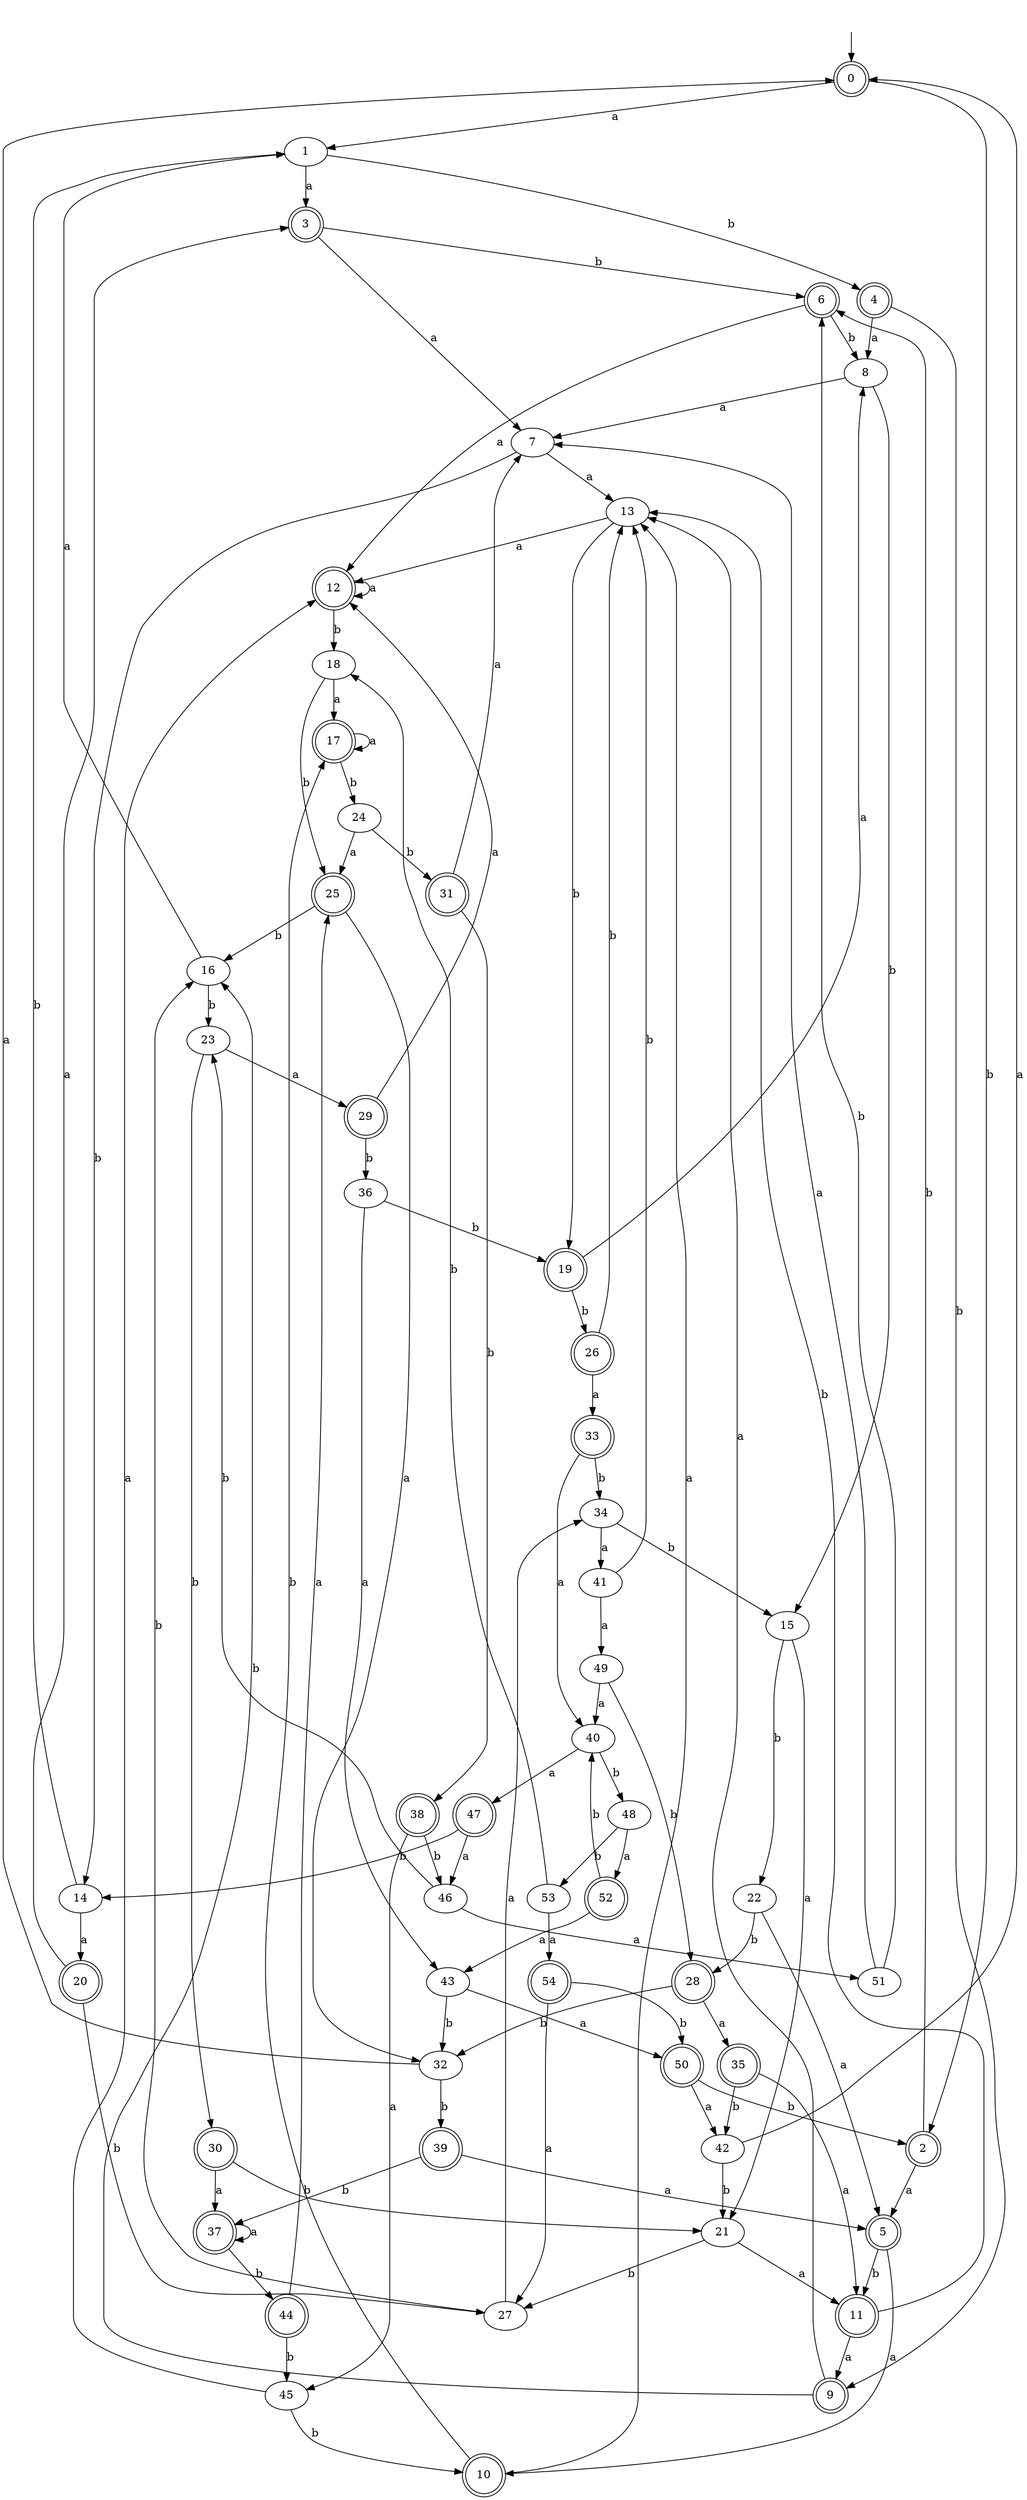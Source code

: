 digraph RandomDFA {
  __start0 [label="", shape=none];
  __start0 -> 0 [label=""];
  0 [shape=circle] [shape=doublecircle]
  0 -> 1 [label="a"]
  0 -> 2 [label="b"]
  1
  1 -> 3 [label="a"]
  1 -> 4 [label="b"]
  2 [shape=doublecircle]
  2 -> 5 [label="a"]
  2 -> 6 [label="b"]
  3 [shape=doublecircle]
  3 -> 7 [label="a"]
  3 -> 6 [label="b"]
  4 [shape=doublecircle]
  4 -> 8 [label="a"]
  4 -> 9 [label="b"]
  5 [shape=doublecircle]
  5 -> 10 [label="a"]
  5 -> 11 [label="b"]
  6 [shape=doublecircle]
  6 -> 12 [label="a"]
  6 -> 8 [label="b"]
  7
  7 -> 13 [label="a"]
  7 -> 14 [label="b"]
  8
  8 -> 7 [label="a"]
  8 -> 15 [label="b"]
  9 [shape=doublecircle]
  9 -> 13 [label="a"]
  9 -> 16 [label="b"]
  10 [shape=doublecircle]
  10 -> 13 [label="a"]
  10 -> 17 [label="b"]
  11 [shape=doublecircle]
  11 -> 9 [label="a"]
  11 -> 13 [label="b"]
  12 [shape=doublecircle]
  12 -> 12 [label="a"]
  12 -> 18 [label="b"]
  13
  13 -> 12 [label="a"]
  13 -> 19 [label="b"]
  14
  14 -> 20 [label="a"]
  14 -> 1 [label="b"]
  15
  15 -> 21 [label="a"]
  15 -> 22 [label="b"]
  16
  16 -> 1 [label="a"]
  16 -> 23 [label="b"]
  17 [shape=doublecircle]
  17 -> 17 [label="a"]
  17 -> 24 [label="b"]
  18
  18 -> 17 [label="a"]
  18 -> 25 [label="b"]
  19 [shape=doublecircle]
  19 -> 8 [label="a"]
  19 -> 26 [label="b"]
  20 [shape=doublecircle]
  20 -> 3 [label="a"]
  20 -> 27 [label="b"]
  21
  21 -> 11 [label="a"]
  21 -> 27 [label="b"]
  22
  22 -> 5 [label="a"]
  22 -> 28 [label="b"]
  23
  23 -> 29 [label="a"]
  23 -> 30 [label="b"]
  24
  24 -> 25 [label="a"]
  24 -> 31 [label="b"]
  25 [shape=doublecircle]
  25 -> 32 [label="a"]
  25 -> 16 [label="b"]
  26 [shape=doublecircle]
  26 -> 33 [label="a"]
  26 -> 13 [label="b"]
  27
  27 -> 34 [label="a"]
  27 -> 16 [label="b"]
  28 [shape=doublecircle]
  28 -> 35 [label="a"]
  28 -> 32 [label="b"]
  29 [shape=doublecircle]
  29 -> 12 [label="a"]
  29 -> 36 [label="b"]
  30 [shape=doublecircle]
  30 -> 37 [label="a"]
  30 -> 21 [label="b"]
  31 [shape=doublecircle]
  31 -> 7 [label="a"]
  31 -> 38 [label="b"]
  32
  32 -> 0 [label="a"]
  32 -> 39 [label="b"]
  33 [shape=doublecircle]
  33 -> 40 [label="a"]
  33 -> 34 [label="b"]
  34
  34 -> 41 [label="a"]
  34 -> 15 [label="b"]
  35 [shape=doublecircle]
  35 -> 11 [label="a"]
  35 -> 42 [label="b"]
  36
  36 -> 43 [label="a"]
  36 -> 19 [label="b"]
  37 [shape=doublecircle]
  37 -> 37 [label="a"]
  37 -> 44 [label="b"]
  38 [shape=doublecircle]
  38 -> 45 [label="a"]
  38 -> 46 [label="b"]
  39 [shape=doublecircle]
  39 -> 5 [label="a"]
  39 -> 37 [label="b"]
  40
  40 -> 47 [label="a"]
  40 -> 48 [label="b"]
  41
  41 -> 49 [label="a"]
  41 -> 13 [label="b"]
  42
  42 -> 0 [label="a"]
  42 -> 21 [label="b"]
  43
  43 -> 50 [label="a"]
  43 -> 32 [label="b"]
  44 [shape=doublecircle]
  44 -> 25 [label="a"]
  44 -> 45 [label="b"]
  45
  45 -> 12 [label="a"]
  45 -> 10 [label="b"]
  46
  46 -> 51 [label="a"]
  46 -> 23 [label="b"]
  47 [shape=doublecircle]
  47 -> 46 [label="a"]
  47 -> 14 [label="b"]
  48
  48 -> 52 [label="a"]
  48 -> 53 [label="b"]
  49
  49 -> 40 [label="a"]
  49 -> 28 [label="b"]
  50 [shape=doublecircle]
  50 -> 42 [label="a"]
  50 -> 2 [label="b"]
  51
  51 -> 7 [label="a"]
  51 -> 6 [label="b"]
  52 [shape=doublecircle]
  52 -> 43 [label="a"]
  52 -> 40 [label="b"]
  53
  53 -> 54 [label="a"]
  53 -> 18 [label="b"]
  54 [shape=doublecircle]
  54 -> 27 [label="a"]
  54 -> 50 [label="b"]
}
